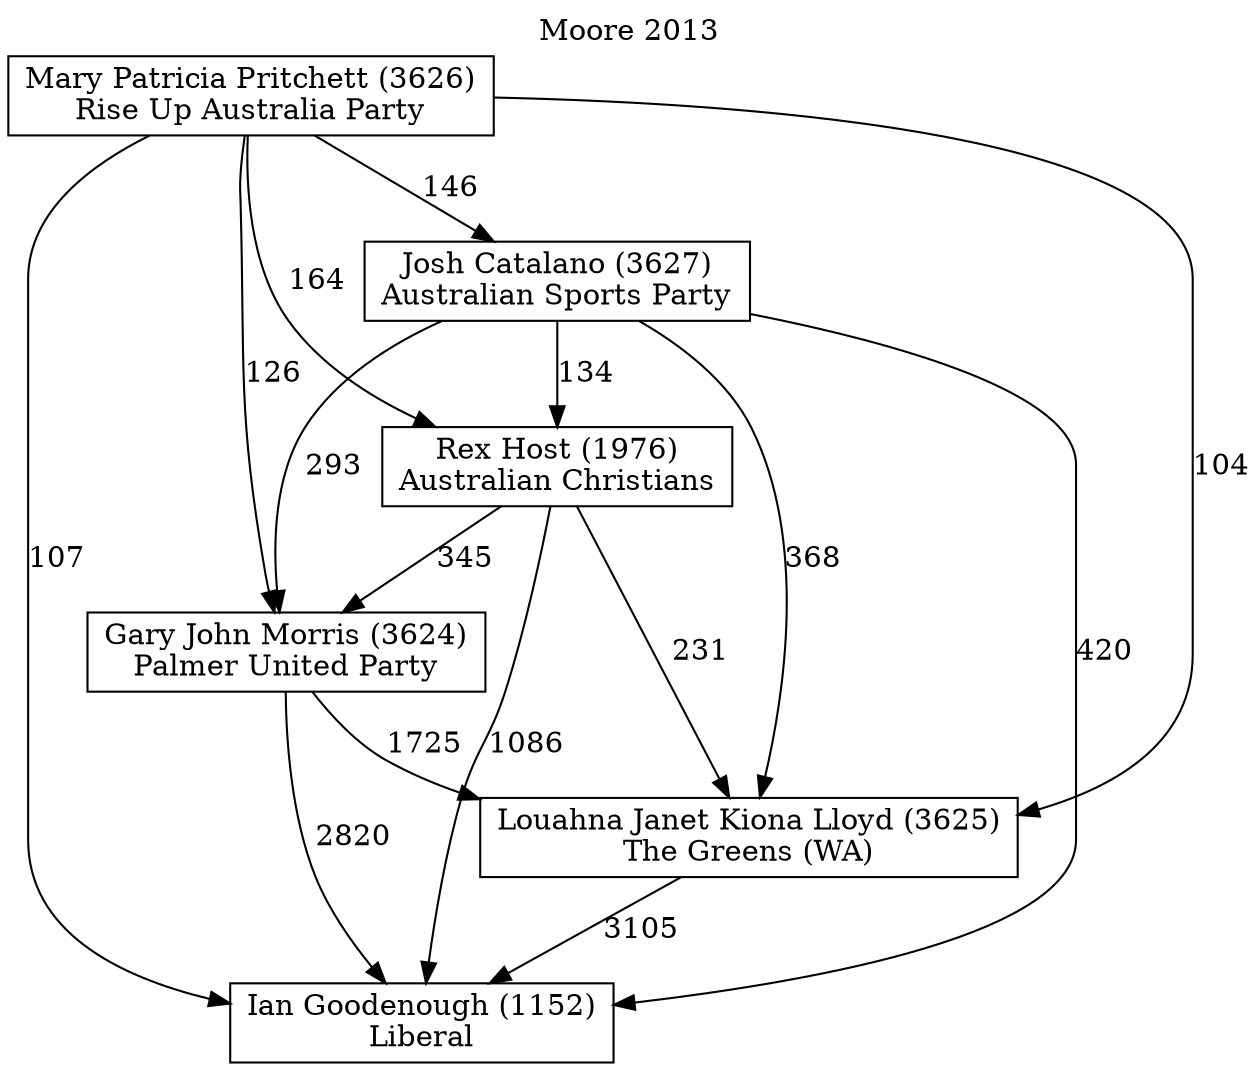 // House preference flow
digraph "Ian Goodenough (1152)_Moore_2013" {
	graph [label="Moore 2013" labelloc=t mclimit=10]
	node [shape=box]
	"Ian Goodenough (1152)" [label="Ian Goodenough (1152)
Liberal"]
	"Louahna Janet Kiona Lloyd (3625)" [label="Louahna Janet Kiona Lloyd (3625)
The Greens (WA)"]
	"Gary John Morris (3624)" [label="Gary John Morris (3624)
Palmer United Party"]
	"Rex Host (1976)" [label="Rex Host (1976)
Australian Christians"]
	"Josh Catalano (3627)" [label="Josh Catalano (3627)
Australian Sports Party"]
	"Mary Patricia Pritchett (3626)" [label="Mary Patricia Pritchett (3626)
Rise Up Australia Party"]
	"Louahna Janet Kiona Lloyd (3625)" -> "Ian Goodenough (1152)" [label=3105]
	"Gary John Morris (3624)" -> "Louahna Janet Kiona Lloyd (3625)" [label=1725]
	"Rex Host (1976)" -> "Gary John Morris (3624)" [label=345]
	"Josh Catalano (3627)" -> "Rex Host (1976)" [label=134]
	"Mary Patricia Pritchett (3626)" -> "Josh Catalano (3627)" [label=146]
	"Gary John Morris (3624)" -> "Ian Goodenough (1152)" [label=2820]
	"Rex Host (1976)" -> "Ian Goodenough (1152)" [label=1086]
	"Josh Catalano (3627)" -> "Ian Goodenough (1152)" [label=420]
	"Mary Patricia Pritchett (3626)" -> "Ian Goodenough (1152)" [label=107]
	"Mary Patricia Pritchett (3626)" -> "Rex Host (1976)" [label=164]
	"Josh Catalano (3627)" -> "Gary John Morris (3624)" [label=293]
	"Mary Patricia Pritchett (3626)" -> "Gary John Morris (3624)" [label=126]
	"Rex Host (1976)" -> "Louahna Janet Kiona Lloyd (3625)" [label=231]
	"Josh Catalano (3627)" -> "Louahna Janet Kiona Lloyd (3625)" [label=368]
	"Mary Patricia Pritchett (3626)" -> "Louahna Janet Kiona Lloyd (3625)" [label=104]
}
